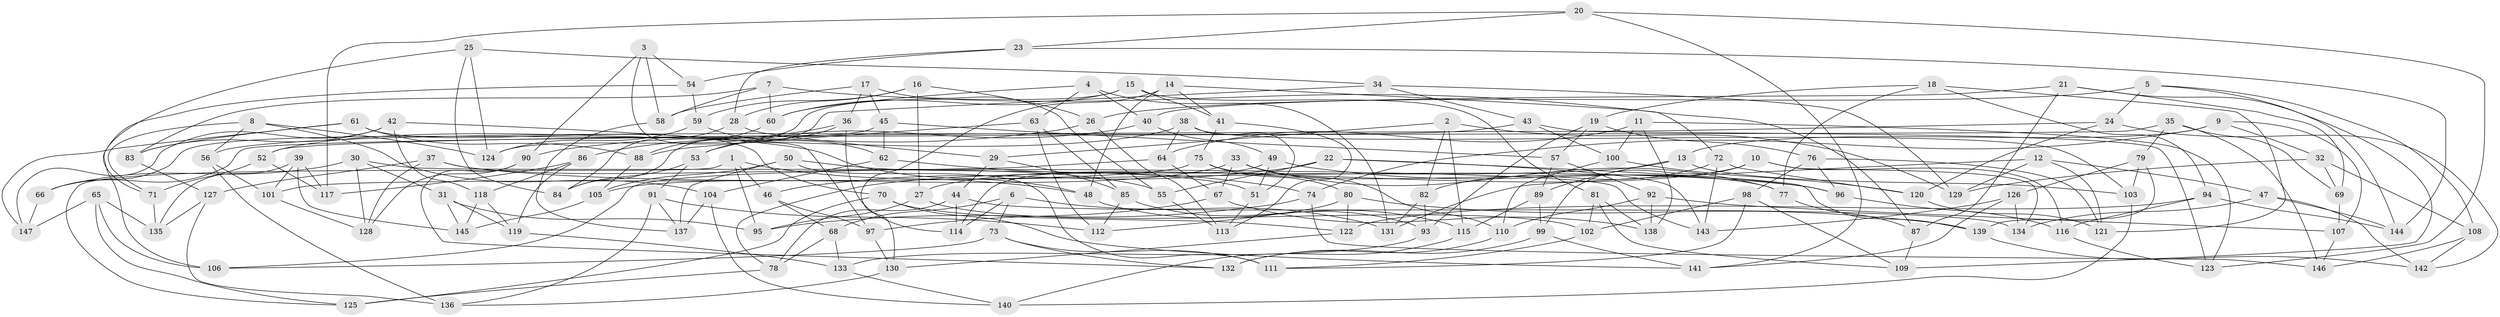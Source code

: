 // Generated by graph-tools (version 1.1) at 2025/03/03/09/25 03:03:05]
// undirected, 147 vertices, 294 edges
graph export_dot {
graph [start="1"]
  node [color=gray90,style=filled];
  1;
  2;
  3;
  4;
  5;
  6;
  7;
  8;
  9;
  10;
  11;
  12;
  13;
  14;
  15;
  16;
  17;
  18;
  19;
  20;
  21;
  22;
  23;
  24;
  25;
  26;
  27;
  28;
  29;
  30;
  31;
  32;
  33;
  34;
  35;
  36;
  37;
  38;
  39;
  40;
  41;
  42;
  43;
  44;
  45;
  46;
  47;
  48;
  49;
  50;
  51;
  52;
  53;
  54;
  55;
  56;
  57;
  58;
  59;
  60;
  61;
  62;
  63;
  64;
  65;
  66;
  67;
  68;
  69;
  70;
  71;
  72;
  73;
  74;
  75;
  76;
  77;
  78;
  79;
  80;
  81;
  82;
  83;
  84;
  85;
  86;
  87;
  88;
  89;
  90;
  91;
  92;
  93;
  94;
  95;
  96;
  97;
  98;
  99;
  100;
  101;
  102;
  103;
  104;
  105;
  106;
  107;
  108;
  109;
  110;
  111;
  112;
  113;
  114;
  115;
  116;
  117;
  118;
  119;
  120;
  121;
  122;
  123;
  124;
  125;
  126;
  127;
  128;
  129;
  130;
  131;
  132;
  133;
  134;
  135;
  136;
  137;
  138;
  139;
  140;
  141;
  142;
  143;
  144;
  145;
  146;
  147;
  1 -- 46;
  1 -- 125;
  1 -- 48;
  1 -- 95;
  2 -- 115;
  2 -- 82;
  2 -- 129;
  2 -- 29;
  3 -- 97;
  3 -- 54;
  3 -- 58;
  3 -- 90;
  4 -- 63;
  4 -- 131;
  4 -- 60;
  4 -- 40;
  5 -- 108;
  5 -- 26;
  5 -- 24;
  5 -- 144;
  6 -- 131;
  6 -- 73;
  6 -- 114;
  6 -- 68;
  7 -- 58;
  7 -- 87;
  7 -- 83;
  7 -- 60;
  8 -- 71;
  8 -- 56;
  8 -- 124;
  8 -- 104;
  9 -- 32;
  9 -- 13;
  9 -- 74;
  9 -- 107;
  10 -- 27;
  10 -- 99;
  10 -- 116;
  10 -- 134;
  11 -- 123;
  11 -- 138;
  11 -- 64;
  11 -- 100;
  12 -- 129;
  12 -- 121;
  12 -- 47;
  12 -- 131;
  13 -- 78;
  13 -- 89;
  13 -- 103;
  14 -- 41;
  14 -- 130;
  14 -- 48;
  14 -- 72;
  15 -- 60;
  15 -- 124;
  15 -- 81;
  15 -- 41;
  16 -- 27;
  16 -- 59;
  16 -- 28;
  16 -- 26;
  17 -- 45;
  17 -- 58;
  17 -- 55;
  17 -- 36;
  18 -- 94;
  18 -- 77;
  18 -- 19;
  18 -- 121;
  19 -- 57;
  19 -- 93;
  19 -- 76;
  20 -- 141;
  20 -- 117;
  20 -- 123;
  20 -- 23;
  21 -- 109;
  21 -- 69;
  21 -- 40;
  21 -- 87;
  22 -- 143;
  22 -- 139;
  22 -- 46;
  22 -- 55;
  23 -- 28;
  23 -- 144;
  23 -- 54;
  24 -- 120;
  24 -- 142;
  24 -- 52;
  25 -- 34;
  25 -- 71;
  25 -- 124;
  25 -- 84;
  26 -- 113;
  26 -- 90;
  27 -- 95;
  27 -- 102;
  28 -- 29;
  28 -- 84;
  29 -- 44;
  29 -- 85;
  30 -- 128;
  30 -- 66;
  30 -- 143;
  30 -- 31;
  31 -- 145;
  31 -- 119;
  31 -- 95;
  32 -- 129;
  32 -- 108;
  32 -- 69;
  33 -- 77;
  33 -- 67;
  33 -- 105;
  33 -- 110;
  34 -- 129;
  34 -- 84;
  34 -- 43;
  35 -- 66;
  35 -- 79;
  35 -- 146;
  35 -- 69;
  36 -- 86;
  36 -- 114;
  36 -- 53;
  37 -- 55;
  37 -- 128;
  37 -- 127;
  37 -- 96;
  38 -- 51;
  38 -- 103;
  38 -- 52;
  38 -- 64;
  39 -- 145;
  39 -- 117;
  39 -- 101;
  39 -- 135;
  40 -- 49;
  40 -- 53;
  41 -- 113;
  41 -- 75;
  42 -- 118;
  42 -- 83;
  42 -- 147;
  42 -- 48;
  43 -- 100;
  43 -- 56;
  43 -- 123;
  44 -- 114;
  44 -- 78;
  44 -- 134;
  45 -- 62;
  45 -- 57;
  45 -- 66;
  46 -- 68;
  46 -- 97;
  47 -- 144;
  47 -- 142;
  47 -- 134;
  48 -- 115;
  49 -- 51;
  49 -- 114;
  49 -- 96;
  50 -- 51;
  50 -- 105;
  50 -- 111;
  50 -- 137;
  51 -- 113;
  52 -- 71;
  52 -- 117;
  53 -- 84;
  53 -- 91;
  54 -- 59;
  54 -- 106;
  55 -- 113;
  56 -- 136;
  56 -- 101;
  57 -- 89;
  57 -- 92;
  58 -- 137;
  59 -- 124;
  59 -- 62;
  60 -- 88;
  61 -- 83;
  61 -- 70;
  61 -- 88;
  61 -- 147;
  62 -- 104;
  62 -- 74;
  63 -- 88;
  63 -- 85;
  63 -- 112;
  64 -- 106;
  64 -- 67;
  65 -- 106;
  65 -- 125;
  65 -- 147;
  65 -- 135;
  66 -- 147;
  67 -- 97;
  67 -- 138;
  68 -- 78;
  68 -- 133;
  69 -- 107;
  70 -- 141;
  70 -- 122;
  70 -- 125;
  71 -- 135;
  72 -- 82;
  72 -- 120;
  72 -- 143;
  73 -- 106;
  73 -- 111;
  73 -- 132;
  74 -- 146;
  74 -- 95;
  75 -- 101;
  75 -- 80;
  75 -- 77;
  76 -- 96;
  76 -- 98;
  76 -- 121;
  77 -- 87;
  78 -- 125;
  79 -- 139;
  79 -- 103;
  79 -- 126;
  80 -- 112;
  80 -- 122;
  80 -- 139;
  81 -- 102;
  81 -- 138;
  81 -- 109;
  82 -- 131;
  82 -- 93;
  83 -- 127;
  85 -- 93;
  85 -- 112;
  86 -- 117;
  86 -- 118;
  86 -- 119;
  87 -- 109;
  88 -- 105;
  89 -- 115;
  89 -- 99;
  90 -- 128;
  90 -- 132;
  91 -- 137;
  91 -- 112;
  91 -- 136;
  92 -- 138;
  92 -- 110;
  92 -- 107;
  93 -- 133;
  94 -- 122;
  94 -- 144;
  94 -- 116;
  96 -- 116;
  97 -- 130;
  98 -- 102;
  98 -- 109;
  98 -- 111;
  99 -- 132;
  99 -- 141;
  100 -- 120;
  100 -- 110;
  101 -- 128;
  102 -- 111;
  103 -- 140;
  104 -- 137;
  104 -- 140;
  105 -- 145;
  107 -- 146;
  108 -- 142;
  108 -- 146;
  110 -- 132;
  115 -- 140;
  116 -- 123;
  118 -- 119;
  118 -- 145;
  119 -- 133;
  120 -- 121;
  122 -- 130;
  126 -- 143;
  126 -- 141;
  126 -- 134;
  127 -- 136;
  127 -- 135;
  130 -- 136;
  133 -- 140;
  139 -- 142;
}

